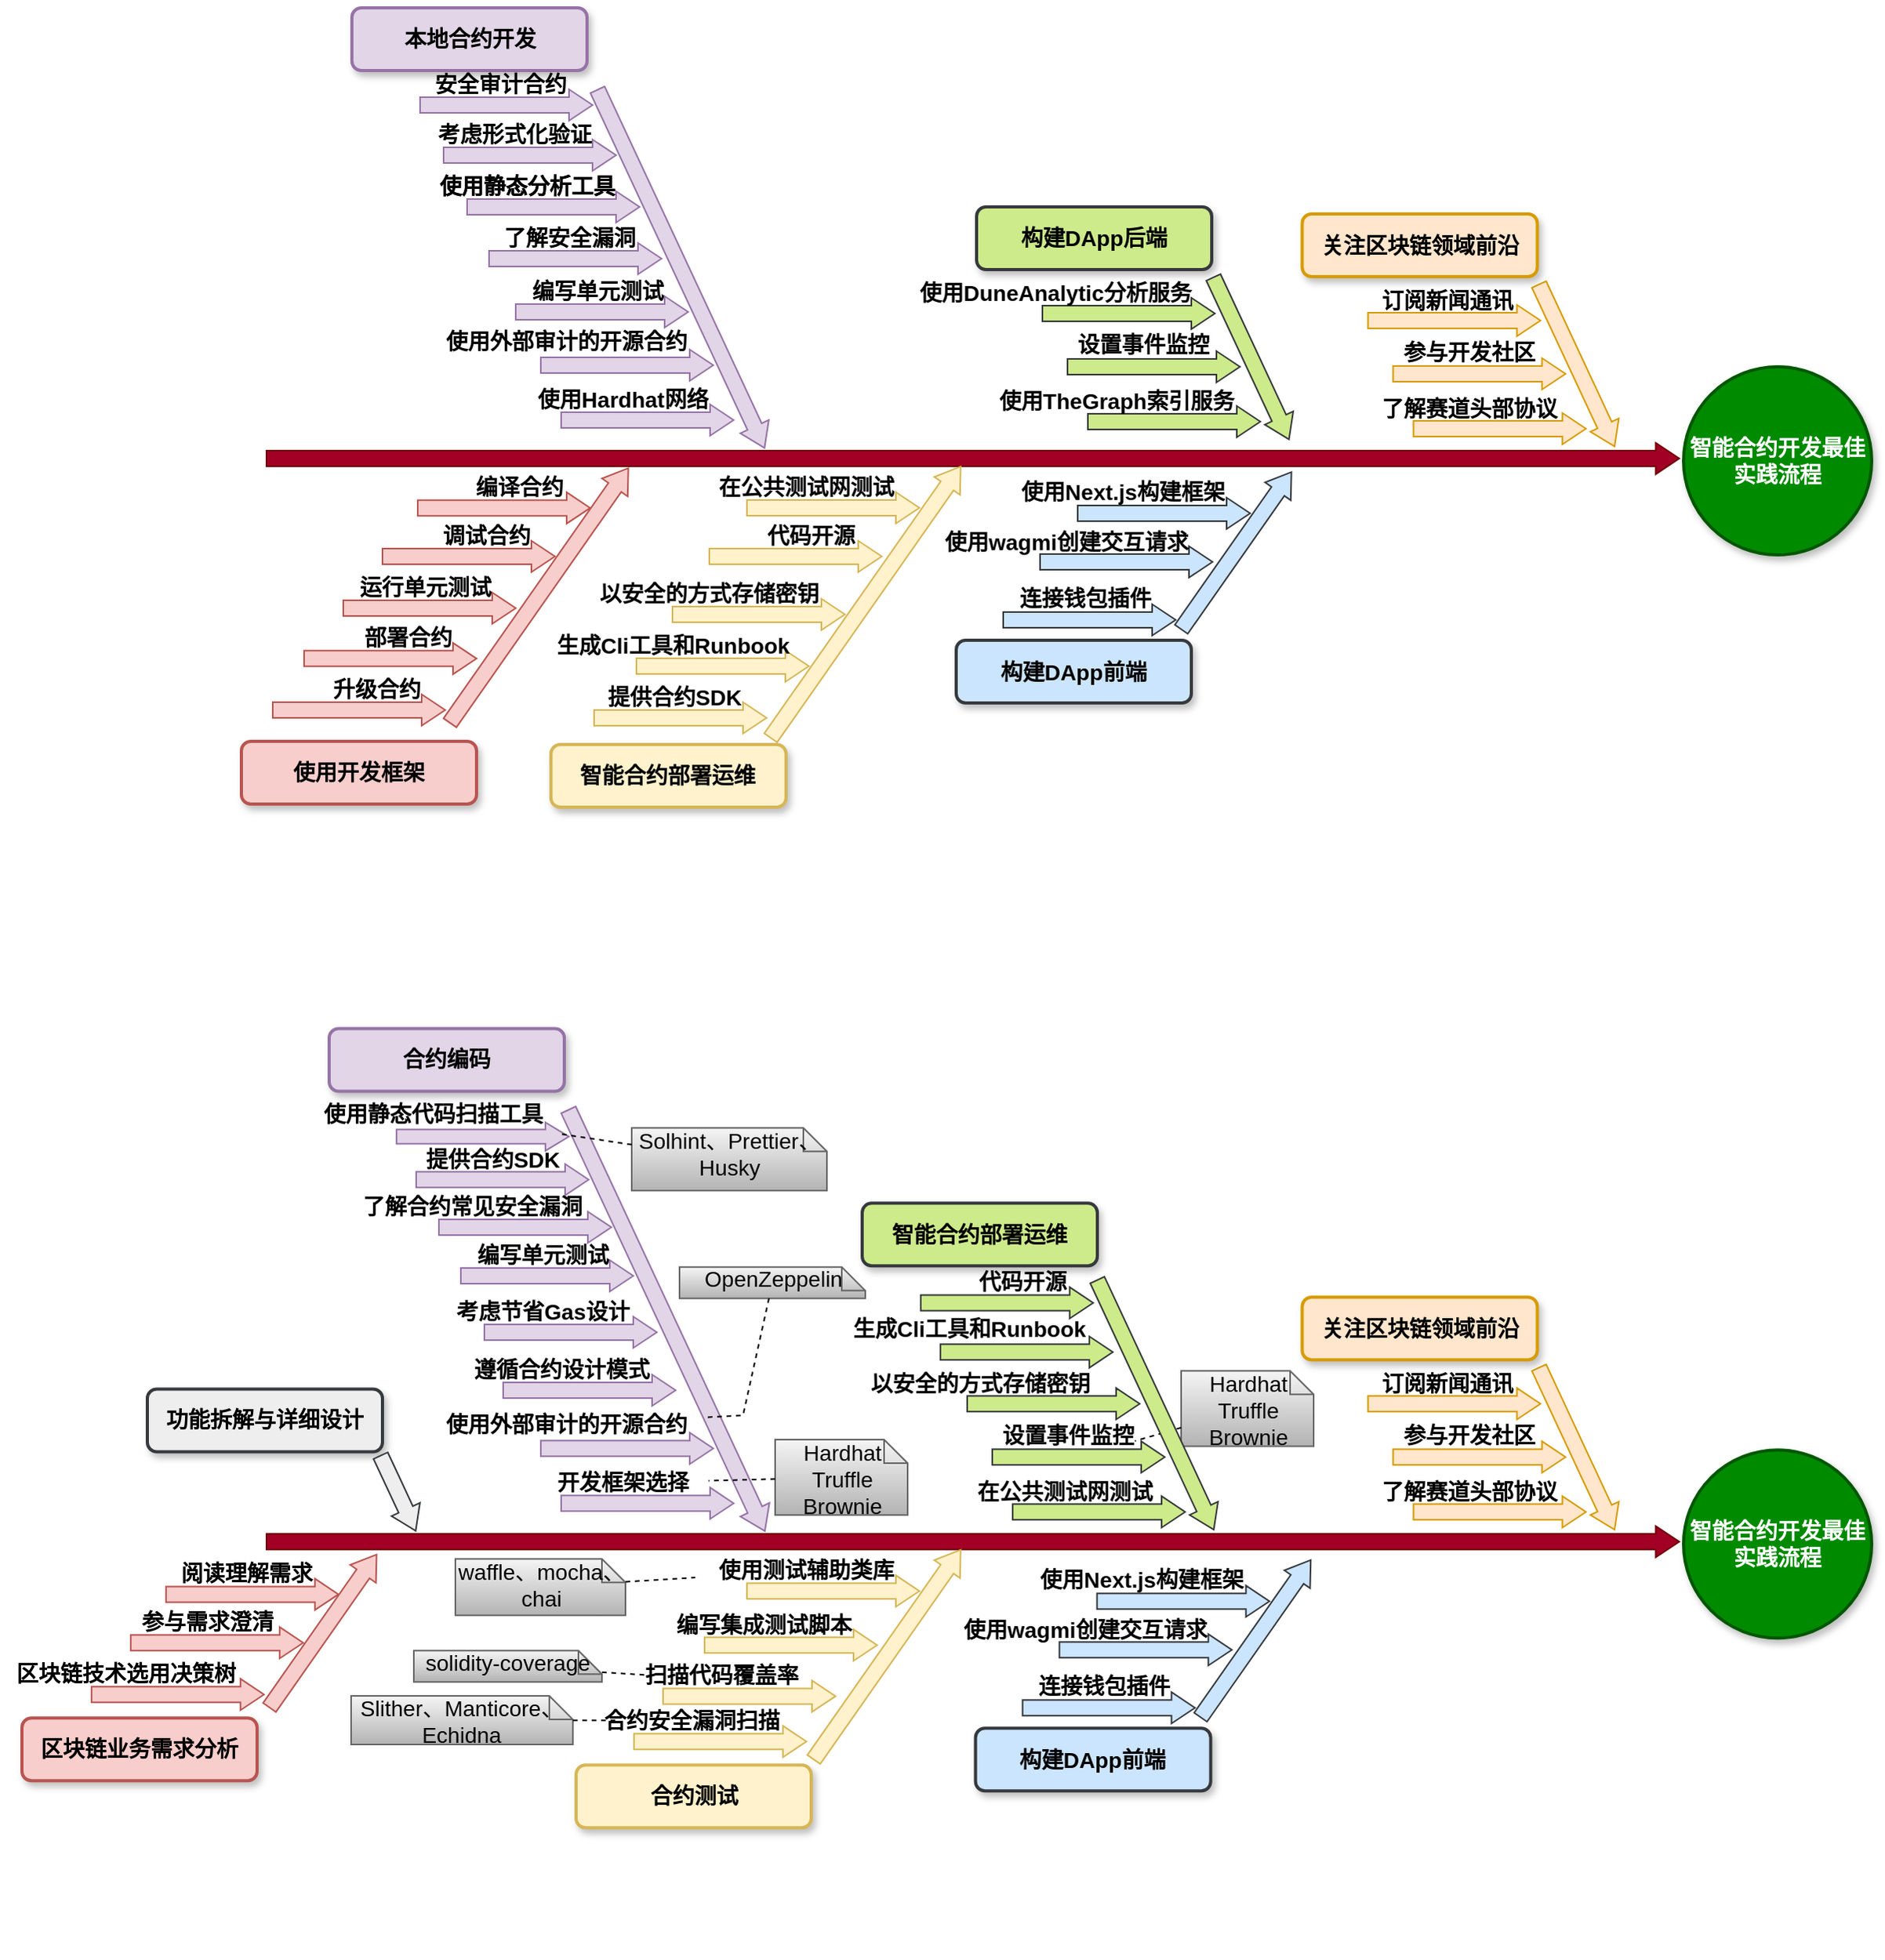<mxfile version="20.8.23" type="github">
  <diagram name="Page-1" id="b7a7eaba-c6c5-6fbe-34ae-1d3a4219ac39">
    <mxGraphModel dx="574" dy="354" grid="1" gridSize="10" guides="1" tooltips="1" connect="1" arrows="1" fold="1" page="1" pageScale="1.5" pageWidth="1169" pageHeight="826" background="none" math="0" shadow="0">
      <root>
        <mxCell id="0" style=";html=1;" />
        <mxCell id="1" style=";html=1;" parent="0" />
        <mxCell id="279d4c6e8b4f5ae2-2" value="" style="html=1;shadow=0;dashed=0;align=center;verticalAlign=middle;shape=mxgraph.arrows2.arrow;dy=0.5;dx=15;direction=north;notch=0;rounded=0;strokeWidth=1;fontSize=14;rotation=35;fillColor=#f8cecc;strokeColor=#b85450;fontStyle=1" parent="1" vertex="1">
          <mxGeometry x="349.94" y="607.77" width="20" height="198.35" as="geometry" />
        </mxCell>
        <mxCell id="279d4c6e8b4f5ae2-5" value="" style="html=1;shadow=0;dashed=0;align=center;verticalAlign=middle;shape=mxgraph.arrows2.arrow;dy=0.5;dx=15;direction=north;notch=0;rounded=0;strokeWidth=1;fontSize=14;rotation=90;fillColor=#a20025;strokeColor=#6F0000;fontStyle=1;fontColor=#ffffff;" parent="1" vertex="1">
          <mxGeometry x="626.63" y="168.88" width="20" height="901.25" as="geometry" />
        </mxCell>
        <mxCell id="279d4c6e8b4f5ae2-6" value="" style="html=1;shadow=0;dashed=0;align=center;verticalAlign=middle;shape=mxgraph.arrows2.arrow;dy=0.5;dx=15;direction=north;notch=0;rounded=0;strokeWidth=1;fontSize=14;rotation=155;fillColor=#e1d5e7;strokeColor=#9673a6;fontStyle=1" parent="1" vertex="1">
          <mxGeometry x="440.44" y="372.46" width="20" height="252.11" as="geometry" />
        </mxCell>
        <mxCell id="279d4c6e8b4f5ae2-9" value="本地合约开发" style="rounded=1;whiteSpace=wrap;html=1;shadow=1;strokeWidth=2;fontSize=14;fillColor=#e1d5e7;strokeColor=#9673a6;align=center;fontStyle=1" parent="1" vertex="1">
          <mxGeometry x="240.5" y="332" width="150" height="40" as="geometry" />
        </mxCell>
        <mxCell id="279d4c6e8b4f5ae2-12" value="使用开发框架" style="rounded=1;whiteSpace=wrap;html=1;shadow=1;strokeWidth=2;fontSize=14;fillColor=#f8cecc;strokeColor=#b85450;align=center;fontStyle=1" parent="1" vertex="1">
          <mxGeometry x="170" y="800" width="150" height="40" as="geometry" />
        </mxCell>
        <mxCell id="279d4c6e8b4f5ae2-15" value="智能合约开发最佳实践流程" style="ellipse;whiteSpace=wrap;html=1;rounded=1;shadow=1;strokeWidth=2;fontSize=14;align=center;fontStyle=1;fillColor=#008a00;fontColor=#ffffff;strokeColor=#005700;" parent="1" vertex="1">
          <mxGeometry x="1090" y="561" width="120" height="120" as="geometry" />
        </mxCell>
        <mxCell id="KHwoJJ3RHJZZ6YcBAn-g-7" value="" style="group;align=center;fontSize=14;fontStyle=1" vertex="1" connectable="0" parent="1">
          <mxGeometry x="226" y="522" width="245" height="48" as="geometry" />
        </mxCell>
        <mxCell id="KHwoJJ3RHJZZ6YcBAn-g-4" value="" style="html=1;shadow=0;dashed=0;align=center;verticalAlign=middle;shape=mxgraph.arrows2.arrow;dy=0.5;dx=15;direction=north;notch=0;rounded=0;strokeWidth=1;fontSize=14;rotation=90;horizontal=0;labelPosition=left;verticalLabelPosition=middle;fillColor=#e1d5e7;strokeColor=#9673a6;fontStyle=1" vertex="1" parent="KHwoJJ3RHJZZ6YcBAn-g-7">
          <mxGeometry x="180" y="-17" width="20" height="110" as="geometry" />
        </mxCell>
        <mxCell id="KHwoJJ3RHJZZ6YcBAn-g-5" value="&lt;font style=&quot;font-size: 14px;&quot;&gt;使用外部审计的开源合约&lt;/font&gt;" style="text;html=1;align=center;verticalAlign=middle;resizable=0;points=[];autosize=1;strokeColor=none;fillColor=none;fontSize=14;fontStyle=1" vertex="1" parent="KHwoJJ3RHJZZ6YcBAn-g-7">
          <mxGeometry x="61" y="8" width="180" height="30" as="geometry" />
        </mxCell>
        <mxCell id="KHwoJJ3RHJZZ6YcBAn-g-8" value="" style="group;align=center;fontSize=14;fontStyle=1" vertex="1" connectable="0" parent="1">
          <mxGeometry x="309" y="560" width="175" height="45" as="geometry" />
        </mxCell>
        <mxCell id="279d4c6e8b4f5ae2-22" value="" style="html=1;shadow=0;dashed=0;align=center;verticalAlign=middle;shape=mxgraph.arrows2.arrow;dy=0.5;dx=15;direction=north;notch=0;rounded=0;strokeWidth=1;fontSize=14;rotation=90;horizontal=0;labelPosition=left;verticalLabelPosition=middle;fillColor=#e1d5e7;strokeColor=#9673a6;fontStyle=1" parent="KHwoJJ3RHJZZ6YcBAn-g-8" vertex="1">
          <mxGeometry x="110" y="-20" width="20" height="110" as="geometry" />
        </mxCell>
        <mxCell id="KHwoJJ3RHJZZ6YcBAn-g-6" value="&lt;font style=&quot;font-size: 14px;&quot;&gt;使用Hardhat网络&lt;/font&gt;" style="text;html=1;align=center;verticalAlign=middle;resizable=0;points=[];autosize=1;strokeColor=none;fillColor=none;fontSize=14;fontStyle=1" vertex="1" parent="KHwoJJ3RHJZZ6YcBAn-g-8">
          <mxGeometry x="39" y="7" width="130" height="30" as="geometry" />
        </mxCell>
        <mxCell id="KHwoJJ3RHJZZ6YcBAn-g-9" value="" style="group;align=center;fontSize=14;fontStyle=1" vertex="1" connectable="0" parent="1">
          <mxGeometry x="210" y="488" width="245" height="48" as="geometry" />
        </mxCell>
        <mxCell id="KHwoJJ3RHJZZ6YcBAn-g-10" value="" style="html=1;shadow=0;dashed=0;align=center;verticalAlign=middle;shape=mxgraph.arrows2.arrow;dy=0.5;dx=15;direction=north;notch=0;rounded=0;strokeWidth=1;fontSize=14;rotation=90;horizontal=0;labelPosition=left;verticalLabelPosition=middle;fillColor=#e1d5e7;strokeColor=#9673a6;fontStyle=1" vertex="1" parent="KHwoJJ3RHJZZ6YcBAn-g-9">
          <mxGeometry x="180" y="-17" width="20" height="110" as="geometry" />
        </mxCell>
        <mxCell id="KHwoJJ3RHJZZ6YcBAn-g-11" value="&lt;font style=&quot;font-size: 14px;&quot;&gt;编写单元测试&lt;/font&gt;" style="text;html=1;align=center;verticalAlign=middle;resizable=0;points=[];autosize=1;strokeColor=none;fillColor=none;fontSize=14;fontStyle=1" vertex="1" parent="KHwoJJ3RHJZZ6YcBAn-g-9">
          <mxGeometry x="132" y="10" width="110" height="30" as="geometry" />
        </mxCell>
        <mxCell id="KHwoJJ3RHJZZ6YcBAn-g-13" value="" style="group;align=center;fontSize=14;fontStyle=1" vertex="1" connectable="0" parent="1">
          <mxGeometry x="193" y="454" width="245" height="48" as="geometry" />
        </mxCell>
        <mxCell id="KHwoJJ3RHJZZ6YcBAn-g-14" value="" style="html=1;shadow=0;dashed=0;align=center;verticalAlign=middle;shape=mxgraph.arrows2.arrow;dy=0.5;dx=15;direction=north;notch=0;rounded=0;strokeWidth=1;fontSize=14;rotation=90;horizontal=0;labelPosition=left;verticalLabelPosition=middle;fillColor=#e1d5e7;strokeColor=#9673a6;fontStyle=1" vertex="1" parent="KHwoJJ3RHJZZ6YcBAn-g-13">
          <mxGeometry x="180" y="-17" width="20" height="110" as="geometry" />
        </mxCell>
        <mxCell id="KHwoJJ3RHJZZ6YcBAn-g-15" value="&lt;font style=&quot;font-size: 14px;&quot;&gt;了解安全漏洞&lt;/font&gt;" style="text;html=1;align=center;verticalAlign=middle;resizable=0;points=[];autosize=1;strokeColor=none;fillColor=none;fontSize=14;fontStyle=1" vertex="1" parent="KHwoJJ3RHJZZ6YcBAn-g-13">
          <mxGeometry x="131" y="10" width="110" height="30" as="geometry" />
        </mxCell>
        <mxCell id="KHwoJJ3RHJZZ6YcBAn-g-16" value="" style="group;align=center;fontSize=14;fontStyle=1" vertex="1" connectable="0" parent="1">
          <mxGeometry x="349" y="421" width="260" height="48" as="geometry" />
        </mxCell>
        <mxCell id="KHwoJJ3RHJZZ6YcBAn-g-17" value="" style="html=1;shadow=0;dashed=0;align=center;verticalAlign=middle;shape=mxgraph.arrows2.arrow;dy=0.5;dx=15;direction=north;notch=0;rounded=0;strokeWidth=1;fontSize=14;rotation=90;horizontal=0;labelPosition=left;verticalLabelPosition=middle;fillColor=#e1d5e7;strokeColor=#9673a6;fontStyle=1" vertex="1" parent="KHwoJJ3RHJZZ6YcBAn-g-16">
          <mxGeometry x="10" y="-17" width="20" height="110" as="geometry" />
        </mxCell>
        <mxCell id="KHwoJJ3RHJZZ6YcBAn-g-18" value="&lt;font style=&quot;font-size: 14px;&quot;&gt;使用静态分析工具&lt;/font&gt;" style="text;html=1;align=center;verticalAlign=middle;resizable=0;points=[];autosize=1;strokeColor=none;fillColor=none;fontSize=14;fontStyle=1" vertex="1" parent="KHwoJJ3RHJZZ6YcBAn-g-16">
          <mxGeometry x="-67" y="10" width="140" height="30" as="geometry" />
        </mxCell>
        <mxCell id="KHwoJJ3RHJZZ6YcBAn-g-277" value="&lt;font style=&quot;font-size: 14px;&quot;&gt;使用静态分析工具&lt;/font&gt;" style="text;html=1;align=center;verticalAlign=middle;resizable=0;points=[];autosize=1;strokeColor=none;fillColor=none;fontSize=14;fontStyle=1" vertex="1" parent="KHwoJJ3RHJZZ6YcBAn-g-16">
          <mxGeometry x="-67" y="10" width="140" height="30" as="geometry" />
        </mxCell>
        <mxCell id="KHwoJJ3RHJZZ6YcBAn-g-19" value="" style="group;align=center;fontSize=14;fontStyle=1" vertex="1" connectable="0" parent="1">
          <mxGeometry x="334" y="388" width="260" height="48" as="geometry" />
        </mxCell>
        <mxCell id="KHwoJJ3RHJZZ6YcBAn-g-20" value="" style="html=1;shadow=0;dashed=0;align=center;verticalAlign=middle;shape=mxgraph.arrows2.arrow;dy=0.5;dx=15;direction=north;notch=0;rounded=0;strokeWidth=1;fontSize=14;rotation=90;horizontal=0;labelPosition=left;verticalLabelPosition=middle;fillColor=#e1d5e7;strokeColor=#9673a6;fontStyle=1" vertex="1" parent="KHwoJJ3RHJZZ6YcBAn-g-19">
          <mxGeometry x="10" y="-17" width="20" height="110" as="geometry" />
        </mxCell>
        <mxCell id="KHwoJJ3RHJZZ6YcBAn-g-21" value="&lt;span style=&quot;font-size: 14px;&quot;&gt;考虑形式化验证&lt;/span&gt;" style="text;html=1;align=center;verticalAlign=middle;resizable=0;points=[];autosize=1;strokeColor=none;fillColor=none;fontSize=14;fontStyle=1" vertex="1" parent="KHwoJJ3RHJZZ6YcBAn-g-19">
          <mxGeometry x="-50" y="10" width="120" height="30" as="geometry" />
        </mxCell>
        <mxCell id="KHwoJJ3RHJZZ6YcBAn-g-22" value="" style="group;align=center;fontSize=14;fontStyle=1" vertex="1" connectable="0" parent="1">
          <mxGeometry x="319" y="356" width="260" height="48" as="geometry" />
        </mxCell>
        <mxCell id="KHwoJJ3RHJZZ6YcBAn-g-23" value="" style="html=1;shadow=0;dashed=0;align=center;verticalAlign=middle;shape=mxgraph.arrows2.arrow;dy=0.5;dx=15;direction=north;notch=0;rounded=0;strokeWidth=1;fontSize=14;rotation=90;horizontal=0;labelPosition=left;verticalLabelPosition=middle;fillColor=#e1d5e7;strokeColor=#9673a6;fontStyle=1" vertex="1" parent="KHwoJJ3RHJZZ6YcBAn-g-22">
          <mxGeometry x="10" y="-17" width="20" height="110" as="geometry" />
        </mxCell>
        <mxCell id="KHwoJJ3RHJZZ6YcBAn-g-24" value="&lt;span style=&quot;font-size: 14px;&quot;&gt;安全审计合约&lt;/span&gt;" style="text;html=1;align=center;verticalAlign=middle;resizable=0;points=[];autosize=1;strokeColor=none;fillColor=none;fontSize=14;fontStyle=1" vertex="1" parent="KHwoJJ3RHJZZ6YcBAn-g-22">
          <mxGeometry x="-39" y="10" width="110" height="30" as="geometry" />
        </mxCell>
        <mxCell id="KHwoJJ3RHJZZ6YcBAn-g-25" value="" style="html=1;shadow=0;dashed=0;align=center;verticalAlign=middle;shape=mxgraph.arrows2.arrow;dy=0.5;dx=15;direction=north;notch=0;rounded=0;strokeWidth=1;fontSize=14;rotation=35;fillColor=#fff2cc;strokeColor=#d6b656;fontStyle=1" vertex="1" parent="1">
          <mxGeometry x="558.25" y="605.6" width="20" height="211.23" as="geometry" />
        </mxCell>
        <mxCell id="KHwoJJ3RHJZZ6YcBAn-g-26" value="智能合约部署运维" style="rounded=1;whiteSpace=wrap;html=1;shadow=1;strokeWidth=2;fontSize=14;fillColor=#fff2cc;strokeColor=#d6b656;align=center;fontStyle=1" vertex="1" parent="1">
          <mxGeometry x="367.44" y="802" width="150" height="40" as="geometry" />
        </mxCell>
        <mxCell id="KHwoJJ3RHJZZ6YcBAn-g-33" value="" style="group;align=center;fontSize=14;fontStyle=1" vertex="1" connectable="0" parent="1">
          <mxGeometry x="125" y="745" width="175" height="45" as="geometry" />
        </mxCell>
        <mxCell id="KHwoJJ3RHJZZ6YcBAn-g-34" value="" style="html=1;shadow=0;dashed=0;align=center;verticalAlign=middle;shape=mxgraph.arrows2.arrow;dy=0.5;dx=15;direction=north;notch=0;rounded=0;strokeWidth=1;fontSize=14;rotation=90;horizontal=0;labelPosition=left;verticalLabelPosition=middle;fillColor=#f8cecc;strokeColor=#b85450;fontStyle=1" vertex="1" parent="KHwoJJ3RHJZZ6YcBAn-g-33">
          <mxGeometry x="110" y="-20" width="20" height="110" as="geometry" />
        </mxCell>
        <mxCell id="KHwoJJ3RHJZZ6YcBAn-g-35" value="升级合约" style="text;html=1;align=center;verticalAlign=middle;resizable=0;points=[];autosize=1;strokeColor=none;fillColor=none;fontSize=14;fontStyle=1" vertex="1" parent="KHwoJJ3RHJZZ6YcBAn-g-33">
          <mxGeometry x="91" y="7" width="80" height="30" as="geometry" />
        </mxCell>
        <mxCell id="KHwoJJ3RHJZZ6YcBAn-g-36" value="" style="group;align=center;fontSize=14;fontStyle=1" vertex="1" connectable="0" parent="1">
          <mxGeometry x="145" y="712.15" width="175" height="45" as="geometry" />
        </mxCell>
        <mxCell id="KHwoJJ3RHJZZ6YcBAn-g-37" value="" style="html=1;shadow=0;dashed=0;align=center;verticalAlign=middle;shape=mxgraph.arrows2.arrow;dy=0.5;dx=15;direction=north;notch=0;rounded=0;strokeWidth=1;fontSize=14;rotation=90;horizontal=0;labelPosition=left;verticalLabelPosition=middle;fillColor=#f8cecc;strokeColor=#b85450;fontStyle=1" vertex="1" parent="KHwoJJ3RHJZZ6YcBAn-g-36">
          <mxGeometry x="110" y="-20" width="20" height="110" as="geometry" />
        </mxCell>
        <mxCell id="KHwoJJ3RHJZZ6YcBAn-g-38" value="部署合约" style="text;html=1;align=center;verticalAlign=middle;resizable=0;points=[];autosize=1;strokeColor=none;fillColor=none;fontSize=14;fontStyle=1" vertex="1" parent="KHwoJJ3RHJZZ6YcBAn-g-36">
          <mxGeometry x="91" y="7" width="80" height="30" as="geometry" />
        </mxCell>
        <mxCell id="KHwoJJ3RHJZZ6YcBAn-g-44" value="" style="group;align=center;fontSize=14;fontStyle=1" vertex="1" connectable="0" parent="1">
          <mxGeometry x="195" y="647" width="186" height="78" as="geometry" />
        </mxCell>
        <mxCell id="KHwoJJ3RHJZZ6YcBAn-g-45" value="" style="html=1;shadow=0;dashed=0;align=center;verticalAlign=middle;shape=mxgraph.arrows2.arrow;dy=0.5;dx=15;direction=north;notch=0;rounded=0;strokeWidth=1;fontSize=14;rotation=90;horizontal=0;labelPosition=left;verticalLabelPosition=middle;fillColor=#f8cecc;strokeColor=#b85450;fontStyle=1" vertex="1" parent="KHwoJJ3RHJZZ6YcBAn-g-44">
          <mxGeometry x="110" y="-20" width="20" height="110" as="geometry" />
        </mxCell>
        <mxCell id="KHwoJJ3RHJZZ6YcBAn-g-46" value="调试合约" style="text;html=1;align=center;verticalAlign=middle;resizable=0;points=[];autosize=1;strokeColor=none;fillColor=none;fontSize=14;fontStyle=1" vertex="1" parent="KHwoJJ3RHJZZ6YcBAn-g-44">
          <mxGeometry x="91" y="7" width="80" height="30" as="geometry" />
        </mxCell>
        <mxCell id="KHwoJJ3RHJZZ6YcBAn-g-41" value="" style="group;align=center;fontSize=14;fontStyle=1" vertex="1" connectable="0" parent="KHwoJJ3RHJZZ6YcBAn-g-44">
          <mxGeometry x="-25" y="33" width="186" height="45" as="geometry" />
        </mxCell>
        <mxCell id="KHwoJJ3RHJZZ6YcBAn-g-42" value="" style="html=1;shadow=0;dashed=0;align=center;verticalAlign=middle;shape=mxgraph.arrows2.arrow;dy=0.5;dx=15;direction=north;notch=0;rounded=0;strokeWidth=1;fontSize=14;rotation=90;horizontal=0;labelPosition=left;verticalLabelPosition=middle;fillColor=#f8cecc;strokeColor=#b85450;fontStyle=1" vertex="1" parent="KHwoJJ3RHJZZ6YcBAn-g-41">
          <mxGeometry x="110" y="-20" width="20" height="110" as="geometry" />
        </mxCell>
        <mxCell id="KHwoJJ3RHJZZ6YcBAn-g-43" value="运行单元测试" style="text;html=1;align=center;verticalAlign=middle;resizable=0;points=[];autosize=1;strokeColor=none;fillColor=none;fontSize=14;fontStyle=1" vertex="1" parent="KHwoJJ3RHJZZ6YcBAn-g-41">
          <mxGeometry x="62" y="7" width="110" height="30" as="geometry" />
        </mxCell>
        <mxCell id="KHwoJJ3RHJZZ6YcBAn-g-47" value="" style="group;align=center;fontSize=14;fontStyle=1" vertex="1" connectable="0" parent="1">
          <mxGeometry x="217.5" y="616.1" width="186" height="45" as="geometry" />
        </mxCell>
        <mxCell id="KHwoJJ3RHJZZ6YcBAn-g-48" value="" style="html=1;shadow=0;dashed=0;align=center;verticalAlign=middle;shape=mxgraph.arrows2.arrow;dy=0.5;dx=15;direction=north;notch=0;rounded=0;strokeWidth=1;fontSize=14;rotation=90;horizontal=0;labelPosition=left;verticalLabelPosition=middle;fillColor=#f8cecc;strokeColor=#b85450;fontStyle=1" vertex="1" parent="KHwoJJ3RHJZZ6YcBAn-g-47">
          <mxGeometry x="110" y="-20" width="20" height="110" as="geometry" />
        </mxCell>
        <mxCell id="KHwoJJ3RHJZZ6YcBAn-g-49" value="编译合约" style="text;html=1;align=center;verticalAlign=middle;resizable=0;points=[];autosize=1;strokeColor=none;fillColor=none;fontSize=14;fontStyle=1" vertex="1" parent="1">
          <mxGeometry x="306.5" y="623.1" width="80" height="30" as="geometry" />
        </mxCell>
        <mxCell id="KHwoJJ3RHJZZ6YcBAn-g-58" value="" style="group;align=center;fontSize=14;fontStyle=1" vertex="1" connectable="0" parent="1">
          <mxGeometry x="410" y="840" width="211" height="45" as="geometry" />
        </mxCell>
        <mxCell id="KHwoJJ3RHJZZ6YcBAn-g-59" value="" style="html=1;shadow=0;dashed=0;align=center;verticalAlign=middle;shape=mxgraph.arrows2.arrow;dy=0.5;dx=15;direction=north;notch=0;rounded=0;strokeWidth=1;fontSize=14;rotation=90;horizontal=0;labelPosition=left;verticalLabelPosition=middle;fillColor=#fff2cc;strokeColor=#d6b656;fontStyle=1" vertex="1" parent="KHwoJJ3RHJZZ6YcBAn-g-58">
          <mxGeometry x="127.5" y="-244" width="20" height="110" as="geometry" />
        </mxCell>
        <mxCell id="KHwoJJ3RHJZZ6YcBAn-g-60" value="在公共测试网测试" style="text;html=1;align=center;verticalAlign=middle;resizable=0;points=[];autosize=1;strokeColor=none;fillColor=none;fontSize=14;fontStyle=1" vertex="1" parent="1">
          <mxGeometry x="459.5" y="623" width="140" height="30" as="geometry" />
        </mxCell>
        <mxCell id="KHwoJJ3RHJZZ6YcBAn-g-64" value="" style="group;align=center;fontSize=14;fontStyle=1" vertex="1" connectable="0" parent="1">
          <mxGeometry x="562" y="523" width="245" height="48" as="geometry" />
        </mxCell>
        <mxCell id="KHwoJJ3RHJZZ6YcBAn-g-65" value="" style="html=1;shadow=0;dashed=0;align=center;verticalAlign=middle;shape=mxgraph.arrows2.arrow;dy=0.5;dx=15;direction=north;notch=0;rounded=0;strokeWidth=1;fontSize=14;rotation=90;horizontal=0;labelPosition=left;verticalLabelPosition=middle;fillColor=#cdeb8b;strokeColor=#36393d;fontStyle=1" vertex="1" parent="KHwoJJ3RHJZZ6YcBAn-g-64">
          <mxGeometry x="180" y="-17" width="20" height="110" as="geometry" />
        </mxCell>
        <mxCell id="KHwoJJ3RHJZZ6YcBAn-g-66" value="&lt;font style=&quot;font-size: 14px;&quot;&gt;设置事件监控&lt;/font&gt;" style="text;html=1;align=center;verticalAlign=middle;resizable=0;points=[];autosize=1;strokeColor=none;fillColor=none;fontSize=14;fontStyle=1" vertex="1" parent="KHwoJJ3RHJZZ6YcBAn-g-64">
          <mxGeometry x="128" y="9" width="110" height="30" as="geometry" />
        </mxCell>
        <mxCell id="KHwoJJ3RHJZZ6YcBAn-g-67" value="" style="group;align=center;fontSize=14;fontStyle=1" vertex="1" connectable="0" parent="1">
          <mxGeometry x="626" y="561" width="208" height="58.11" as="geometry" />
        </mxCell>
        <mxCell id="KHwoJJ3RHJZZ6YcBAn-g-68" value="" style="html=1;shadow=0;dashed=0;align=center;verticalAlign=middle;shape=mxgraph.arrows2.arrow;dy=0.5;dx=15;direction=north;notch=0;rounded=0;strokeWidth=1;fontSize=14;rotation=90;horizontal=0;labelPosition=left;verticalLabelPosition=middle;fillColor=#cdeb8b;strokeColor=#36393d;fontStyle=1" vertex="1" parent="KHwoJJ3RHJZZ6YcBAn-g-67">
          <mxGeometry x="129" y="-20" width="20" height="110" as="geometry" />
        </mxCell>
        <mxCell id="KHwoJJ3RHJZZ6YcBAn-g-69" value="&lt;font style=&quot;font-size: 14px;&quot;&gt;使用TheGraph索引服务&lt;/font&gt;" style="text;html=1;align=center;verticalAlign=middle;resizable=0;points=[];autosize=1;strokeColor=none;fillColor=none;fontSize=14;fontStyle=1" vertex="1" parent="KHwoJJ3RHJZZ6YcBAn-g-67">
          <mxGeometry x="17" y="7" width="170" height="30" as="geometry" />
        </mxCell>
        <mxCell id="KHwoJJ3RHJZZ6YcBAn-g-83" value="" style="html=1;shadow=0;dashed=0;align=center;verticalAlign=middle;shape=mxgraph.arrows2.arrow;dy=0.5;dx=15;direction=north;notch=0;rounded=0;strokeWidth=1;fontSize=14;rotation=155;fillColor=#cdeb8b;strokeColor=#36393d;fontStyle=1" vertex="1" parent="KHwoJJ3RHJZZ6YcBAn-g-67">
          <mxGeometry x="178.18" y="-62.36" width="20" height="114" as="geometry" />
        </mxCell>
        <mxCell id="KHwoJJ3RHJZZ6YcBAn-g-70" value="" style="group;align=center;fontSize=14;fontStyle=1" vertex="1" connectable="0" parent="1">
          <mxGeometry x="546" y="489" width="287" height="48" as="geometry" />
        </mxCell>
        <mxCell id="KHwoJJ3RHJZZ6YcBAn-g-71" value="" style="html=1;shadow=0;dashed=0;align=center;verticalAlign=middle;shape=mxgraph.arrows2.arrow;dy=0.5;dx=15;direction=north;notch=0;rounded=0;strokeWidth=1;fontSize=14;rotation=90;horizontal=0;labelPosition=left;verticalLabelPosition=middle;fillColor=#cdeb8b;strokeColor=#36393d;fontStyle=1" vertex="1" parent="KHwoJJ3RHJZZ6YcBAn-g-70">
          <mxGeometry x="180" y="-17" width="20" height="110" as="geometry" />
        </mxCell>
        <mxCell id="KHwoJJ3RHJZZ6YcBAn-g-72" value="&lt;font style=&quot;font-size: 14px;&quot;&gt;使用DuneAnalytic分析服务&lt;/font&gt;" style="text;html=1;align=center;verticalAlign=middle;resizable=0;points=[];autosize=1;strokeColor=none;fillColor=none;fontSize=14;fontStyle=1" vertex="1" parent="KHwoJJ3RHJZZ6YcBAn-g-70">
          <mxGeometry x="43" y="10" width="200" height="30" as="geometry" />
        </mxCell>
        <mxCell id="KHwoJJ3RHJZZ6YcBAn-g-63" value="构建DApp后端" style="rounded=1;whiteSpace=wrap;html=1;shadow=1;strokeWidth=2;fontSize=14;fillColor=#cdeb8b;strokeColor=#36393d;align=center;fontStyle=1" vertex="1" parent="KHwoJJ3RHJZZ6YcBAn-g-70">
          <mxGeometry x="93" y="-30" width="150" height="40" as="geometry" />
        </mxCell>
        <mxCell id="KHwoJJ3RHJZZ6YcBAn-g-53" value="" style="html=1;shadow=0;dashed=0;align=center;verticalAlign=middle;shape=mxgraph.arrows2.arrow;dy=0.5;dx=15;direction=north;notch=0;rounded=0;strokeWidth=1;fontSize=14;rotation=90;horizontal=0;labelPosition=left;verticalLabelPosition=middle;fillColor=#fff2cc;strokeColor=#d6b656;fontStyle=1" vertex="1" parent="1">
          <mxGeometry x="513.5" y="627" width="20" height="110" as="geometry" />
        </mxCell>
        <mxCell id="KHwoJJ3RHJZZ6YcBAn-g-54" value="代码开源" style="text;html=1;align=center;verticalAlign=middle;resizable=0;points=[];autosize=1;strokeColor=none;fillColor=none;fontSize=14;fontStyle=1" vertex="1" parent="1">
          <mxGeometry x="492.5" y="654" width="80" height="30" as="geometry" />
        </mxCell>
        <mxCell id="KHwoJJ3RHJZZ6YcBAn-g-55" value="" style="group;align=center;fontSize=14;fontStyle=1" vertex="1" connectable="0" parent="1">
          <mxGeometry x="380" y="684" width="211" height="45" as="geometry" />
        </mxCell>
        <mxCell id="KHwoJJ3RHJZZ6YcBAn-g-56" value="" style="html=1;shadow=0;dashed=0;align=center;verticalAlign=middle;shape=mxgraph.arrows2.arrow;dy=0.5;dx=15;direction=north;notch=0;rounded=0;strokeWidth=1;fontSize=14;rotation=90;horizontal=0;labelPosition=left;verticalLabelPosition=middle;fillColor=#fff2cc;strokeColor=#d6b656;fontStyle=1" vertex="1" parent="KHwoJJ3RHJZZ6YcBAn-g-55">
          <mxGeometry x="110" y="-20" width="20" height="110" as="geometry" />
        </mxCell>
        <mxCell id="KHwoJJ3RHJZZ6YcBAn-g-57" value="以安全的方式存储密钥" style="text;html=1;align=center;verticalAlign=middle;resizable=0;points=[];autosize=1;strokeColor=none;fillColor=none;fontSize=14;fontStyle=1" vertex="1" parent="KHwoJJ3RHJZZ6YcBAn-g-55">
          <mxGeometry x="8" y="7" width="160" height="30" as="geometry" />
        </mxCell>
        <mxCell id="KHwoJJ3RHJZZ6YcBAn-g-96" value="" style="group;align=center;fontSize=14;fontStyle=1" vertex="1" connectable="0" parent="1">
          <mxGeometry x="357" y="717" width="211" height="45" as="geometry" />
        </mxCell>
        <mxCell id="KHwoJJ3RHJZZ6YcBAn-g-97" value="" style="html=1;shadow=0;dashed=0;align=center;verticalAlign=middle;shape=mxgraph.arrows2.arrow;dy=0.5;dx=15;direction=north;notch=0;rounded=0;strokeWidth=1;fontSize=14;rotation=90;horizontal=0;labelPosition=left;verticalLabelPosition=middle;fillColor=#fff2cc;strokeColor=#d6b656;fontStyle=1" vertex="1" parent="KHwoJJ3RHJZZ6YcBAn-g-96">
          <mxGeometry x="110" y="-20" width="20" height="110" as="geometry" />
        </mxCell>
        <mxCell id="KHwoJJ3RHJZZ6YcBAn-g-98" value="生成Cli工具和Runbook" style="text;html=1;align=center;verticalAlign=middle;resizable=0;points=[];autosize=1;strokeColor=none;fillColor=none;fontSize=14;fontStyle=1" vertex="1" parent="KHwoJJ3RHJZZ6YcBAn-g-96">
          <mxGeometry x="3" y="7" width="170" height="30" as="geometry" />
        </mxCell>
        <mxCell id="KHwoJJ3RHJZZ6YcBAn-g-99" value="" style="html=1;shadow=0;dashed=0;align=center;verticalAlign=middle;shape=mxgraph.arrows2.arrow;dy=0.5;dx=15;direction=north;notch=0;rounded=0;strokeWidth=1;fontSize=14;rotation=35;fillColor=#cce5ff;strokeColor=#36393d;fontStyle=1" vertex="1" parent="1">
          <mxGeometry x="794.71" y="617.12" width="20" height="122.45" as="geometry" />
        </mxCell>
        <mxCell id="KHwoJJ3RHJZZ6YcBAn-g-100" value="构建DApp前端" style="rounded=1;whiteSpace=wrap;html=1;shadow=1;strokeWidth=2;fontSize=14;fillColor=#cce5ff;strokeColor=#36393d;align=center;fontStyle=1" vertex="1" parent="1">
          <mxGeometry x="626" y="735.5" width="150" height="40" as="geometry" />
        </mxCell>
        <mxCell id="KHwoJJ3RHJZZ6YcBAn-g-101" value="" style="html=1;shadow=0;dashed=0;align=center;verticalAlign=middle;shape=mxgraph.arrows2.arrow;dy=0.5;dx=15;direction=north;notch=0;rounded=0;strokeWidth=1;fontSize=14;rotation=90;horizontal=0;labelPosition=left;verticalLabelPosition=middle;fillColor=#cce5ff;strokeColor=#36393d;fontStyle=1" vertex="1" parent="1">
          <mxGeometry x="748.5" y="599.5" width="20" height="110" as="geometry" />
        </mxCell>
        <mxCell id="KHwoJJ3RHJZZ6YcBAn-g-102" value="使用Next.js构建框架" style="text;html=1;align=center;verticalAlign=middle;resizable=0;points=[];autosize=1;strokeColor=none;fillColor=none;fontSize=14;fontStyle=1" vertex="1" parent="1">
          <mxGeometry x="656.5" y="625.5" width="150" height="30" as="geometry" />
        </mxCell>
        <mxCell id="KHwoJJ3RHJZZ6YcBAn-g-103" value="" style="html=1;shadow=0;dashed=0;align=center;verticalAlign=middle;shape=mxgraph.arrows2.arrow;dy=0.5;dx=15;direction=north;notch=0;rounded=0;strokeWidth=1;fontSize=14;rotation=90;horizontal=0;labelPosition=left;verticalLabelPosition=middle;fillColor=#cce5ff;strokeColor=#36393d;fontStyle=1" vertex="1" parent="1">
          <mxGeometry x="724.5" y="630.5" width="20" height="110" as="geometry" />
        </mxCell>
        <mxCell id="KHwoJJ3RHJZZ6YcBAn-g-104" value="使用wagmi创建交互请求" style="text;html=1;align=center;verticalAlign=middle;resizable=0;points=[];autosize=1;strokeColor=none;fillColor=none;fontSize=14;fontStyle=1" vertex="1" parent="1">
          <mxGeometry x="605.5" y="657.5" width="180" height="30" as="geometry" />
        </mxCell>
        <mxCell id="KHwoJJ3RHJZZ6YcBAn-g-105" value="" style="group;align=center;fontSize=14;fontStyle=1" vertex="1" connectable="0" parent="1">
          <mxGeometry x="591" y="687.5" width="211" height="45" as="geometry" />
        </mxCell>
        <mxCell id="KHwoJJ3RHJZZ6YcBAn-g-106" value="" style="html=1;shadow=0;dashed=0;align=center;verticalAlign=middle;shape=mxgraph.arrows2.arrow;dy=0.5;dx=15;direction=north;notch=0;rounded=0;strokeWidth=1;fontSize=14;rotation=90;horizontal=0;labelPosition=left;verticalLabelPosition=middle;fillColor=#cce5ff;strokeColor=#36393d;fontStyle=1" vertex="1" parent="KHwoJJ3RHJZZ6YcBAn-g-105">
          <mxGeometry x="110" y="-20" width="20" height="110" as="geometry" />
        </mxCell>
        <mxCell id="KHwoJJ3RHJZZ6YcBAn-g-107" value="连接钱包插件" style="text;html=1;align=center;verticalAlign=middle;resizable=0;points=[];autosize=1;strokeColor=none;fillColor=none;fontSize=14;fontStyle=1" vertex="1" parent="KHwoJJ3RHJZZ6YcBAn-g-105">
          <mxGeometry x="62" y="6" width="110" height="30" as="geometry" />
        </mxCell>
        <mxCell id="KHwoJJ3RHJZZ6YcBAn-g-111" value="" style="group;align=center;fontSize=14;fontStyle=1" vertex="1" connectable="0" parent="1">
          <mxGeometry x="770.71" y="527.5" width="245" height="48" as="geometry" />
        </mxCell>
        <mxCell id="KHwoJJ3RHJZZ6YcBAn-g-112" value="" style="html=1;shadow=0;dashed=0;align=center;verticalAlign=middle;shape=mxgraph.arrows2.arrow;dy=0.5;dx=15;direction=north;notch=0;rounded=0;strokeWidth=1;fontSize=14;rotation=90;horizontal=0;labelPosition=left;verticalLabelPosition=middle;fillColor=#ffe6cc;strokeColor=#d79b00;fontStyle=1" vertex="1" parent="KHwoJJ3RHJZZ6YcBAn-g-111">
          <mxGeometry x="179" y="-17" width="20" height="110" as="geometry" />
        </mxCell>
        <mxCell id="KHwoJJ3RHJZZ6YcBAn-g-113" value="&lt;font style=&quot;font-size: 14px;&quot;&gt;参与开发社区&lt;/font&gt;" style="text;html=1;align=center;verticalAlign=middle;resizable=0;points=[];autosize=1;strokeColor=none;fillColor=none;fontSize=14;fontStyle=1" vertex="1" parent="KHwoJJ3RHJZZ6YcBAn-g-111">
          <mxGeometry x="127" y="9" width="110" height="30" as="geometry" />
        </mxCell>
        <mxCell id="KHwoJJ3RHJZZ6YcBAn-g-114" value="" style="html=1;shadow=0;dashed=0;align=center;verticalAlign=middle;shape=mxgraph.arrows2.arrow;dy=0.5;dx=15;direction=north;notch=0;rounded=0;strokeWidth=1;fontSize=14;rotation=90;horizontal=0;labelPosition=left;verticalLabelPosition=middle;fillColor=#ffe6cc;strokeColor=#d79b00;fontStyle=1" vertex="1" parent="1">
          <mxGeometry x="962.71" y="545.5" width="20" height="110" as="geometry" />
        </mxCell>
        <mxCell id="KHwoJJ3RHJZZ6YcBAn-g-115" value="&lt;font style=&quot;font-size: 14px;&quot;&gt;了解赛道头部协议&lt;/font&gt;" style="text;html=1;align=center;verticalAlign=middle;resizable=0;points=[];autosize=1;strokeColor=none;fillColor=none;fontSize=14;fontStyle=1" vertex="1" parent="1">
          <mxGeometry x="882.71" y="572.5" width="140" height="30" as="geometry" />
        </mxCell>
        <mxCell id="KHwoJJ3RHJZZ6YcBAn-g-116" value="" style="html=1;shadow=0;dashed=0;align=center;verticalAlign=middle;shape=mxgraph.arrows2.arrow;dy=0.5;dx=15;direction=north;notch=0;rounded=0;strokeWidth=1;fontSize=14;rotation=155;fillColor=#ffe6cc;strokeColor=#d79b00;fontStyle=1" vertex="1" parent="1">
          <mxGeometry x="1011.89" y="503.14" width="20" height="114" as="geometry" />
        </mxCell>
        <mxCell id="KHwoJJ3RHJZZ6YcBAn-g-117" value="" style="html=1;shadow=0;dashed=0;align=center;verticalAlign=middle;shape=mxgraph.arrows2.arrow;dy=0.5;dx=15;direction=north;notch=0;rounded=0;strokeWidth=1;fontSize=14;rotation=90;horizontal=0;labelPosition=left;verticalLabelPosition=middle;fillColor=#ffe6cc;strokeColor=#d79b00;fontStyle=1" vertex="1" parent="1">
          <mxGeometry x="933.71" y="476.5" width="20" height="110" as="geometry" />
        </mxCell>
        <mxCell id="KHwoJJ3RHJZZ6YcBAn-g-118" value="&lt;font style=&quot;font-size: 14px;&quot;&gt;订阅新闻通讯&lt;/font&gt;" style="text;html=1;align=center;verticalAlign=middle;resizable=0;points=[];autosize=1;strokeColor=none;fillColor=none;fontSize=14;fontStyle=1" vertex="1" parent="1">
          <mxGeometry x="883.71" y="503.5" width="110" height="30" as="geometry" />
        </mxCell>
        <mxCell id="KHwoJJ3RHJZZ6YcBAn-g-119" value="关注区块链领域前沿" style="rounded=1;whiteSpace=wrap;html=1;shadow=1;strokeWidth=2;fontSize=14;fillColor=#ffe6cc;strokeColor=#d79b00;align=center;fontStyle=1" vertex="1" parent="1">
          <mxGeometry x="846.71" y="463.5" width="150" height="40" as="geometry" />
        </mxCell>
        <mxCell id="KHwoJJ3RHJZZ6YcBAn-g-120" value="" style="group;align=center;fontSize=14;fontStyle=1" vertex="1" connectable="0" parent="1">
          <mxGeometry x="330" y="750" width="211" height="45" as="geometry" />
        </mxCell>
        <mxCell id="KHwoJJ3RHJZZ6YcBAn-g-121" value="" style="html=1;shadow=0;dashed=0;align=center;verticalAlign=middle;shape=mxgraph.arrows2.arrow;dy=0.5;dx=15;direction=north;notch=0;rounded=0;strokeWidth=1;fontSize=14;rotation=90;horizontal=0;labelPosition=left;verticalLabelPosition=middle;fillColor=#fff2cc;strokeColor=#d6b656;fontStyle=1" vertex="1" parent="KHwoJJ3RHJZZ6YcBAn-g-120">
          <mxGeometry x="110" y="-20" width="20" height="110" as="geometry" />
        </mxCell>
        <mxCell id="KHwoJJ3RHJZZ6YcBAn-g-122" value="提供合约SDK" style="text;html=1;align=center;verticalAlign=middle;resizable=0;points=[];autosize=1;strokeColor=none;fillColor=none;fontSize=14;fontStyle=1" vertex="1" parent="KHwoJJ3RHJZZ6YcBAn-g-120">
          <mxGeometry x="61" y="7" width="110" height="30" as="geometry" />
        </mxCell>
        <mxCell id="KHwoJJ3RHJZZ6YcBAn-g-124" value="" style="html=1;shadow=0;dashed=0;align=center;verticalAlign=middle;shape=mxgraph.arrows2.arrow;dy=0.5;dx=15;direction=north;notch=0;rounded=0;strokeWidth=1;fontSize=14;rotation=90;fillColor=#a20025;strokeColor=#6F0000;fontStyle=1;fontColor=#ffffff;" vertex="1" parent="1">
          <mxGeometry x="626.63" y="860" width="20" height="901.25" as="geometry" />
        </mxCell>
        <mxCell id="KHwoJJ3RHJZZ6YcBAn-g-125" value="" style="html=1;shadow=0;dashed=0;align=center;verticalAlign=middle;shape=mxgraph.arrows2.arrow;dy=0.5;dx=15;direction=north;notch=0;rounded=0;strokeWidth=1;fontSize=14;rotation=155;fillColor=#e1d5e7;strokeColor=#9673a6;fontStyle=1" vertex="1" parent="1">
          <mxGeometry x="431.06" y="1021.25" width="20.44" height="296.42" as="geometry" />
        </mxCell>
        <mxCell id="KHwoJJ3RHJZZ6YcBAn-g-126" value="合约编码" style="rounded=1;whiteSpace=wrap;html=1;shadow=1;strokeWidth=2;fontSize=14;fillColor=#e1d5e7;strokeColor=#9673a6;align=center;fontStyle=1" vertex="1" parent="1">
          <mxGeometry x="226" y="983.24" width="150" height="40" as="geometry" />
        </mxCell>
        <mxCell id="KHwoJJ3RHJZZ6YcBAn-g-128" value="智能合约开发最佳实践流程" style="ellipse;whiteSpace=wrap;html=1;rounded=1;shadow=1;strokeWidth=2;fontSize=14;align=center;fontStyle=1;fillColor=#008a00;fontColor=#ffffff;strokeColor=#005700;" vertex="1" parent="1">
          <mxGeometry x="1090" y="1252.12" width="120" height="120" as="geometry" />
        </mxCell>
        <mxCell id="KHwoJJ3RHJZZ6YcBAn-g-150" value="" style="html=1;shadow=0;dashed=0;align=center;verticalAlign=middle;shape=mxgraph.arrows2.arrow;dy=0.5;dx=15;direction=north;notch=0;rounded=0;strokeWidth=1;fontSize=14;rotation=35;fillColor=#fff2cc;strokeColor=#d6b656;fontStyle=1" vertex="1" parent="1">
          <mxGeometry x="572" y="1301.06" width="20" height="163.28" as="geometry" />
        </mxCell>
        <mxCell id="KHwoJJ3RHJZZ6YcBAn-g-151" value="合约测试" style="rounded=1;whiteSpace=wrap;html=1;shadow=1;strokeWidth=2;fontSize=14;fillColor=#fff2cc;strokeColor=#d6b656;align=center;fontStyle=1" vertex="1" parent="1">
          <mxGeometry x="383.5" y="1453.12" width="150" height="40" as="geometry" />
        </mxCell>
        <mxCell id="KHwoJJ3RHJZZ6YcBAn-g-167" value="" style="group;align=center;fontSize=14;fontStyle=1" vertex="1" connectable="0" parent="1">
          <mxGeometry x="410" y="1531.12" width="211" height="45" as="geometry" />
        </mxCell>
        <mxCell id="KHwoJJ3RHJZZ6YcBAn-g-168" value="" style="html=1;shadow=0;dashed=0;align=center;verticalAlign=middle;shape=mxgraph.arrows2.arrow;dy=0.5;dx=15;direction=north;notch=0;rounded=0;strokeWidth=1;fontSize=14;rotation=90;horizontal=0;labelPosition=left;verticalLabelPosition=middle;fillColor=#fff2cc;strokeColor=#d6b656;fontStyle=1" vertex="1" parent="KHwoJJ3RHJZZ6YcBAn-g-167">
          <mxGeometry x="127.5" y="-244" width="20" height="110" as="geometry" />
        </mxCell>
        <mxCell id="KHwoJJ3RHJZZ6YcBAn-g-169" value="使用测试辅助类库" style="text;html=1;align=center;verticalAlign=middle;resizable=0;points=[];autosize=1;strokeColor=none;fillColor=none;fontSize=14;fontStyle=1" vertex="1" parent="1">
          <mxGeometry x="459.5" y="1314.12" width="140" height="30" as="geometry" />
        </mxCell>
        <mxCell id="KHwoJJ3RHJZZ6YcBAn-g-189" value="" style="html=1;shadow=0;dashed=0;align=center;verticalAlign=middle;shape=mxgraph.arrows2.arrow;dy=0.5;dx=15;direction=north;notch=0;rounded=0;strokeWidth=1;fontSize=14;rotation=35;fillColor=#cce5ff;strokeColor=#36393d;fontStyle=1" vertex="1" parent="1">
          <mxGeometry x="807.03" y="1311.24" width="20" height="122.45" as="geometry" />
        </mxCell>
        <mxCell id="KHwoJJ3RHJZZ6YcBAn-g-190" value="构建DApp前端" style="rounded=1;whiteSpace=wrap;html=1;shadow=1;strokeWidth=2;fontSize=14;fillColor=#cce5ff;strokeColor=#36393d;align=center;fontStyle=1" vertex="1" parent="1">
          <mxGeometry x="638.32" y="1429.62" width="150" height="40" as="geometry" />
        </mxCell>
        <mxCell id="KHwoJJ3RHJZZ6YcBAn-g-191" value="" style="html=1;shadow=0;dashed=0;align=center;verticalAlign=middle;shape=mxgraph.arrows2.arrow;dy=0.5;dx=15;direction=north;notch=0;rounded=0;strokeWidth=1;fontSize=14;rotation=90;horizontal=0;labelPosition=left;verticalLabelPosition=middle;fillColor=#cce5ff;strokeColor=#36393d;fontStyle=1" vertex="1" parent="1">
          <mxGeometry x="760.82" y="1293.62" width="20" height="110" as="geometry" />
        </mxCell>
        <mxCell id="KHwoJJ3RHJZZ6YcBAn-g-192" value="使用Next.js构建框架" style="text;html=1;align=center;verticalAlign=middle;resizable=0;points=[];autosize=1;strokeColor=none;fillColor=none;fontSize=14;fontStyle=1" vertex="1" parent="1">
          <mxGeometry x="668.82" y="1319.62" width="150" height="30" as="geometry" />
        </mxCell>
        <mxCell id="KHwoJJ3RHJZZ6YcBAn-g-193" value="" style="html=1;shadow=0;dashed=0;align=center;verticalAlign=middle;shape=mxgraph.arrows2.arrow;dy=0.5;dx=15;direction=north;notch=0;rounded=0;strokeWidth=1;fontSize=14;rotation=90;horizontal=0;labelPosition=left;verticalLabelPosition=middle;fillColor=#cce5ff;strokeColor=#36393d;fontStyle=1" vertex="1" parent="1">
          <mxGeometry x="736.82" y="1324.62" width="20" height="110" as="geometry" />
        </mxCell>
        <mxCell id="KHwoJJ3RHJZZ6YcBAn-g-194" value="使用wagmi创建交互请求" style="text;html=1;align=center;verticalAlign=middle;resizable=0;points=[];autosize=1;strokeColor=none;fillColor=none;fontSize=14;fontStyle=1" vertex="1" parent="1">
          <mxGeometry x="617.82" y="1351.62" width="180" height="30" as="geometry" />
        </mxCell>
        <mxCell id="KHwoJJ3RHJZZ6YcBAn-g-195" value="" style="group;align=center;fontSize=14;fontStyle=1" vertex="1" connectable="0" parent="1">
          <mxGeometry x="591" y="1378.62" width="211" height="45" as="geometry" />
        </mxCell>
        <mxCell id="KHwoJJ3RHJZZ6YcBAn-g-196" value="" style="html=1;shadow=0;dashed=0;align=center;verticalAlign=middle;shape=mxgraph.arrows2.arrow;dy=0.5;dx=15;direction=north;notch=0;rounded=0;strokeWidth=1;fontSize=14;rotation=90;horizontal=0;labelPosition=left;verticalLabelPosition=middle;fillColor=#cce5ff;strokeColor=#36393d;fontStyle=1" vertex="1" parent="KHwoJJ3RHJZZ6YcBAn-g-195">
          <mxGeometry x="122.32" y="-17" width="20" height="110" as="geometry" />
        </mxCell>
        <mxCell id="KHwoJJ3RHJZZ6YcBAn-g-197" value="连接钱包插件" style="text;html=1;align=center;verticalAlign=middle;resizable=0;points=[];autosize=1;strokeColor=none;fillColor=none;fontSize=14;fontStyle=1" vertex="1" parent="KHwoJJ3RHJZZ6YcBAn-g-195">
          <mxGeometry x="74.32" y="9" width="110" height="30" as="geometry" />
        </mxCell>
        <mxCell id="KHwoJJ3RHJZZ6YcBAn-g-198" value="" style="group;align=center;fontSize=14;fontStyle=1" vertex="1" connectable="0" parent="1">
          <mxGeometry x="770.71" y="1218.62" width="245" height="48" as="geometry" />
        </mxCell>
        <mxCell id="KHwoJJ3RHJZZ6YcBAn-g-199" value="" style="html=1;shadow=0;dashed=0;align=center;verticalAlign=middle;shape=mxgraph.arrows2.arrow;dy=0.5;dx=15;direction=north;notch=0;rounded=0;strokeWidth=1;fontSize=14;rotation=90;horizontal=0;labelPosition=left;verticalLabelPosition=middle;fillColor=#ffe6cc;strokeColor=#d79b00;fontStyle=1" vertex="1" parent="KHwoJJ3RHJZZ6YcBAn-g-198">
          <mxGeometry x="179" y="-17" width="20" height="110" as="geometry" />
        </mxCell>
        <mxCell id="KHwoJJ3RHJZZ6YcBAn-g-200" value="&lt;font style=&quot;font-size: 14px;&quot;&gt;参与开发社区&lt;/font&gt;" style="text;html=1;align=center;verticalAlign=middle;resizable=0;points=[];autosize=1;strokeColor=none;fillColor=none;fontSize=14;fontStyle=1" vertex="1" parent="KHwoJJ3RHJZZ6YcBAn-g-198">
          <mxGeometry x="127" y="9" width="110" height="30" as="geometry" />
        </mxCell>
        <mxCell id="KHwoJJ3RHJZZ6YcBAn-g-313" value="Hardhat&#xa;Truffle&#xa;Brownie" style="shape=note;size=15;spacingLeft=5;overflow=fill;whiteSpace=wrap;fontSize=14;verticalAlign=middle;spacing=0;fillColor=#f5f5f5;strokeColor=#666666;gradientColor=#b3b3b3;" vertex="1" parent="KHwoJJ3RHJZZ6YcBAn-g-198">
          <mxGeometry x="-1.21" y="-17.0" width="84.5" height="48.12" as="geometry" />
        </mxCell>
        <mxCell id="KHwoJJ3RHJZZ6YcBAn-g-314" value="" style="rounded=0;endArrow=none;dashed=1;html=1;fontSize=14;" edge="1" parent="KHwoJJ3RHJZZ6YcBAn-g-198" source="KHwoJJ3RHJZZ6YcBAn-g-313">
          <mxGeometry relative="1" as="geometry">
            <mxPoint x="-30.71" y="27.76" as="targetPoint" />
          </mxGeometry>
        </mxCell>
        <mxCell id="KHwoJJ3RHJZZ6YcBAn-g-201" value="" style="html=1;shadow=0;dashed=0;align=center;verticalAlign=middle;shape=mxgraph.arrows2.arrow;dy=0.5;dx=15;direction=north;notch=0;rounded=0;strokeWidth=1;fontSize=14;rotation=90;horizontal=0;labelPosition=left;verticalLabelPosition=middle;fillColor=#ffe6cc;strokeColor=#d79b00;fontStyle=1" vertex="1" parent="1">
          <mxGeometry x="962.71" y="1236.62" width="20" height="110" as="geometry" />
        </mxCell>
        <mxCell id="KHwoJJ3RHJZZ6YcBAn-g-202" value="&lt;font style=&quot;font-size: 14px;&quot;&gt;了解赛道头部协议&lt;/font&gt;" style="text;html=1;align=center;verticalAlign=middle;resizable=0;points=[];autosize=1;strokeColor=none;fillColor=none;fontSize=14;fontStyle=1" vertex="1" parent="1">
          <mxGeometry x="882.71" y="1263.62" width="140" height="30" as="geometry" />
        </mxCell>
        <mxCell id="KHwoJJ3RHJZZ6YcBAn-g-203" value="" style="html=1;shadow=0;dashed=0;align=center;verticalAlign=middle;shape=mxgraph.arrows2.arrow;dy=0.5;dx=15;direction=north;notch=0;rounded=0;strokeWidth=1;fontSize=14;rotation=155;fillColor=#ffe6cc;strokeColor=#d79b00;fontStyle=1" vertex="1" parent="1">
          <mxGeometry x="1011.89" y="1194.26" width="20" height="114" as="geometry" />
        </mxCell>
        <mxCell id="KHwoJJ3RHJZZ6YcBAn-g-204" value="" style="html=1;shadow=0;dashed=0;align=center;verticalAlign=middle;shape=mxgraph.arrows2.arrow;dy=0.5;dx=15;direction=north;notch=0;rounded=0;strokeWidth=1;fontSize=14;rotation=90;horizontal=0;labelPosition=left;verticalLabelPosition=middle;fillColor=#ffe6cc;strokeColor=#d79b00;fontStyle=1" vertex="1" parent="1">
          <mxGeometry x="933.71" y="1167.62" width="20" height="110" as="geometry" />
        </mxCell>
        <mxCell id="KHwoJJ3RHJZZ6YcBAn-g-205" value="&lt;font style=&quot;font-size: 14px;&quot;&gt;订阅新闻通讯&lt;/font&gt;" style="text;html=1;align=center;verticalAlign=middle;resizable=0;points=[];autosize=1;strokeColor=none;fillColor=none;fontSize=14;fontStyle=1" vertex="1" parent="1">
          <mxGeometry x="883.71" y="1194.62" width="110" height="30" as="geometry" />
        </mxCell>
        <mxCell id="KHwoJJ3RHJZZ6YcBAn-g-206" value="关注区块链领域前沿" style="rounded=1;whiteSpace=wrap;html=1;shadow=1;strokeWidth=2;fontSize=14;fillColor=#ffe6cc;strokeColor=#d79b00;align=center;fontStyle=1" vertex="1" parent="1">
          <mxGeometry x="846.71" y="1154.62" width="150" height="40" as="geometry" />
        </mxCell>
        <mxCell id="KHwoJJ3RHJZZ6YcBAn-g-130" value="" style="html=1;shadow=0;dashed=0;align=center;verticalAlign=middle;shape=mxgraph.arrows2.arrow;dy=0.5;dx=15;direction=north;notch=0;rounded=0;strokeWidth=1;fontSize=14;rotation=90;horizontal=0;labelPosition=left;verticalLabelPosition=middle;fillColor=#e1d5e7;strokeColor=#9673a6;fontStyle=1" vertex="1" parent="1">
          <mxGeometry x="406" y="1196.12" width="20" height="110" as="geometry" />
        </mxCell>
        <mxCell id="KHwoJJ3RHJZZ6YcBAn-g-131" value="&lt;font style=&quot;font-size: 14px;&quot;&gt;使用外部审计的开源合约&lt;/font&gt;" style="text;html=1;align=center;verticalAlign=middle;resizable=0;points=[];autosize=1;strokeColor=none;fillColor=none;fontSize=14;fontStyle=1" vertex="1" parent="1">
          <mxGeometry x="287" y="1221.12" width="180" height="30" as="geometry" />
        </mxCell>
        <mxCell id="KHwoJJ3RHJZZ6YcBAn-g-148" value="" style="html=1;shadow=0;dashed=0;align=center;verticalAlign=middle;shape=mxgraph.arrows2.arrow;dy=0.5;dx=15;direction=north;notch=0;rounded=0;strokeWidth=1;fontSize=14;rotation=90;horizontal=0;labelPosition=left;verticalLabelPosition=middle;fillColor=#cdeb8b;strokeColor=#36393d;fontStyle=1;" vertex="1" parent="1">
          <mxGeometry x="660.9" y="1134.64" width="20" height="110" as="geometry" />
        </mxCell>
        <mxCell id="KHwoJJ3RHJZZ6YcBAn-g-149" value="生成Cli工具和Runbook" style="text;html=1;align=center;verticalAlign=middle;resizable=0;points=[];autosize=1;strokeColor=none;fillColor=none;fontSize=14;fontStyle=1" vertex="1" parent="1">
          <mxGeometry x="549.03" y="1159.64" width="170" height="30" as="geometry" />
        </mxCell>
        <mxCell id="KHwoJJ3RHJZZ6YcBAn-g-180" value="功能拆解与详细设计" style="rounded=1;whiteSpace=wrap;html=1;shadow=1;strokeWidth=2;fontSize=14;fillColor=#eeeeee;strokeColor=#36393d;align=center;fontStyle=1" vertex="1" parent="1">
          <mxGeometry x="110" y="1213.24" width="150" height="40" as="geometry" />
        </mxCell>
        <mxCell id="KHwoJJ3RHJZZ6YcBAn-g-212" value="" style="html=1;shadow=0;dashed=0;align=center;verticalAlign=middle;shape=mxgraph.arrows2.arrow;dy=0.5;dx=15;direction=north;notch=0;rounded=0;strokeWidth=1;fontSize=14;rotation=155;fillColor=#eeeeee;strokeColor=#36393d;fontStyle=1;" vertex="1" parent="1">
          <mxGeometry x="260" y="1253.24" width="20" height="52.88" as="geometry" />
        </mxCell>
        <mxCell id="KHwoJJ3RHJZZ6YcBAn-g-235" value="Hardhat&#xa;Truffle&#xa;Brownie" style="shape=note;size=15;spacingLeft=5;overflow=fill;whiteSpace=wrap;fontSize=14;verticalAlign=middle;spacing=0;fillColor=#f5f5f5;strokeColor=#666666;gradientColor=#b3b3b3;" vertex="1" parent="1">
          <mxGeometry x="510.5" y="1245.5" width="84.5" height="48.12" as="geometry" />
        </mxCell>
        <mxCell id="KHwoJJ3RHJZZ6YcBAn-g-237" value="" style="rounded=0;endArrow=none;dashed=1;html=1;fontSize=14;" edge="1" source="KHwoJJ3RHJZZ6YcBAn-g-235" target="KHwoJJ3RHJZZ6YcBAn-g-134" parent="1">
          <mxGeometry relative="1" as="geometry">
            <mxPoint x="536.611" y="1100.12" as="targetPoint" />
          </mxGeometry>
        </mxCell>
        <mxCell id="KHwoJJ3RHJZZ6YcBAn-g-239" value="OpenZeppelin" style="shape=note;size=15;spacingLeft=5;overflow=fill;whiteSpace=wrap;fontSize=14;verticalAlign=middle;spacing=0;fillColor=#f5f5f5;strokeColor=#666666;gradientColor=#b3b3b3;" vertex="1" parent="1">
          <mxGeometry x="449.5" y="1135.41" width="118.5" height="19.94" as="geometry" />
        </mxCell>
        <mxCell id="KHwoJJ3RHJZZ6YcBAn-g-240" value="" style="rounded=0;endArrow=none;dashed=1;html=1;fontSize=14;" edge="1" parent="1" source="KHwoJJ3RHJZZ6YcBAn-g-239" target="KHwoJJ3RHJZZ6YcBAn-g-131">
          <mxGeometry relative="1" as="geometry">
            <mxPoint x="484" y="1210.06" as="targetPoint" />
            <Array as="points">
              <mxPoint x="490" y="1230" />
            </Array>
          </mxGeometry>
        </mxCell>
        <mxCell id="KHwoJJ3RHJZZ6YcBAn-g-133" value="" style="html=1;shadow=0;dashed=0;align=center;verticalAlign=middle;shape=mxgraph.arrows2.arrow;dy=0.5;dx=15;direction=north;notch=0;rounded=0;strokeWidth=1;fontSize=14;rotation=90;horizontal=0;labelPosition=left;verticalLabelPosition=middle;fillColor=#e1d5e7;strokeColor=#9673a6;fontStyle=1" vertex="1" parent="1">
          <mxGeometry x="419" y="1231.12" width="20" height="110" as="geometry" />
        </mxCell>
        <mxCell id="KHwoJJ3RHJZZ6YcBAn-g-134" value="开发框架选择" style="text;html=1;align=center;verticalAlign=middle;resizable=0;points=[];autosize=1;strokeColor=none;fillColor=none;fontSize=14;fontStyle=1" vertex="1" parent="1">
          <mxGeometry x="358" y="1258.12" width="110" height="30" as="geometry" />
        </mxCell>
        <mxCell id="KHwoJJ3RHJZZ6YcBAn-g-243" value="" style="html=1;shadow=0;dashed=0;align=center;verticalAlign=middle;shape=mxgraph.arrows2.arrow;dy=0.5;dx=15;direction=north;notch=0;rounded=0;strokeWidth=1;fontSize=14;rotation=35;fillColor=#f8cecc;strokeColor=#b85450;fontStyle=1" vertex="1" parent="1">
          <mxGeometry x="212.07" y="1308.06" width="20" height="119.11" as="geometry" />
        </mxCell>
        <mxCell id="KHwoJJ3RHJZZ6YcBAn-g-244" value="区块链业务需求分析" style="rounded=1;whiteSpace=wrap;html=1;shadow=1;strokeWidth=2;fontSize=14;fillColor=#f8cecc;strokeColor=#b85450;align=center;fontStyle=1" vertex="1" parent="1">
          <mxGeometry x="30.0" y="1423.12" width="150" height="40" as="geometry" />
        </mxCell>
        <mxCell id="KHwoJJ3RHJZZ6YcBAn-g-256" value="" style="group;align=center;fontSize=14;fontStyle=1" vertex="1" connectable="0" parent="1">
          <mxGeometry x="56.9" y="1309.22" width="186" height="45" as="geometry" />
        </mxCell>
        <mxCell id="KHwoJJ3RHJZZ6YcBAn-g-257" value="" style="html=1;shadow=0;dashed=0;align=center;verticalAlign=middle;shape=mxgraph.arrows2.arrow;dy=0.5;dx=15;direction=north;notch=0;rounded=0;strokeWidth=1;fontSize=14;rotation=90;horizontal=0;labelPosition=left;verticalLabelPosition=middle;fillColor=#f8cecc;strokeColor=#b85450;fontStyle=1" vertex="1" parent="KHwoJJ3RHJZZ6YcBAn-g-256">
          <mxGeometry x="110" y="-20" width="20" height="110" as="geometry" />
        </mxCell>
        <mxCell id="KHwoJJ3RHJZZ6YcBAn-g-258" value="阅读理解需求" style="text;html=1;align=center;verticalAlign=middle;resizable=0;points=[];autosize=1;strokeColor=none;fillColor=none;fontSize=14;fontStyle=1" vertex="1" parent="1">
          <mxGeometry x="117.9" y="1316.22" width="110" height="30" as="geometry" />
        </mxCell>
        <mxCell id="KHwoJJ3RHJZZ6YcBAn-g-251" value="" style="html=1;shadow=0;dashed=0;align=center;verticalAlign=middle;shape=mxgraph.arrows2.arrow;dy=0.5;dx=15;direction=north;notch=0;rounded=0;strokeWidth=1;fontSize=14;rotation=90;horizontal=0;labelPosition=left;verticalLabelPosition=middle;fillColor=#f8cecc;strokeColor=#b85450;fontStyle=1" vertex="1" parent="1">
          <mxGeometry x="144.4" y="1320.12" width="20" height="110" as="geometry" />
        </mxCell>
        <mxCell id="KHwoJJ3RHJZZ6YcBAn-g-252" value="参与需求澄清" style="text;html=1;align=center;verticalAlign=middle;resizable=0;points=[];autosize=1;strokeColor=none;fillColor=none;fontSize=14;fontStyle=1" vertex="1" parent="1">
          <mxGeometry x="93.4" y="1347.12" width="110" height="30" as="geometry" />
        </mxCell>
        <mxCell id="KHwoJJ3RHJZZ6YcBAn-g-254" value="" style="html=1;shadow=0;dashed=0;align=center;verticalAlign=middle;shape=mxgraph.arrows2.arrow;dy=0.5;dx=15;direction=north;notch=0;rounded=0;strokeWidth=1;fontSize=14;rotation=90;horizontal=0;labelPosition=left;verticalLabelPosition=middle;fillColor=#f8cecc;strokeColor=#b85450;fontStyle=1" vertex="1" parent="1">
          <mxGeometry x="119.4" y="1353.12" width="20" height="110" as="geometry" />
        </mxCell>
        <mxCell id="KHwoJJ3RHJZZ6YcBAn-g-255" value="区块链技术选用决策树" style="text;html=1;align=center;verticalAlign=middle;resizable=0;points=[];autosize=1;strokeColor=none;fillColor=none;fontSize=14;fontStyle=1" vertex="1" parent="1">
          <mxGeometry x="16.4" y="1380.12" width="160" height="30" as="geometry" />
        </mxCell>
        <mxCell id="KHwoJJ3RHJZZ6YcBAn-g-273" value="" style="group" vertex="1" connectable="0" parent="1">
          <mxGeometry x="246.63" y="1047.64" width="144.87" height="42" as="geometry" />
        </mxCell>
        <mxCell id="KHwoJJ3RHJZZ6YcBAn-g-271" value="" style="html=1;shadow=0;dashed=0;align=center;verticalAlign=middle;shape=mxgraph.arrows2.arrow;dy=0.5;dx=15;direction=north;notch=0;rounded=0;strokeWidth=1;fontSize=14;rotation=90;horizontal=0;labelPosition=left;verticalLabelPosition=middle;fillColor=#e1d5e7;strokeColor=#9673a6;fontStyle=1" vertex="1" parent="KHwoJJ3RHJZZ6YcBAn-g-273">
          <mxGeometry x="79.87" y="-23" width="20" height="110" as="geometry" />
        </mxCell>
        <mxCell id="KHwoJJ3RHJZZ6YcBAn-g-272" value="提供合约SDK" style="text;html=1;align=center;verticalAlign=middle;resizable=0;points=[];autosize=1;strokeColor=none;fillColor=none;fontSize=14;fontStyle=1" vertex="1" parent="KHwoJJ3RHJZZ6YcBAn-g-273">
          <mxGeometry x="28" y="4" width="110" height="30" as="geometry" />
        </mxCell>
        <mxCell id="KHwoJJ3RHJZZ6YcBAn-g-280" value="" style="group" vertex="1" connectable="0" parent="1">
          <mxGeometry x="212.07" y="1023.24" width="166.87" height="38.0" as="geometry" />
        </mxCell>
        <mxCell id="KHwoJJ3RHJZZ6YcBAn-g-278" value="" style="html=1;shadow=0;dashed=0;align=center;verticalAlign=middle;shape=mxgraph.arrows2.arrow;dy=0.5;dx=15;direction=north;notch=0;rounded=0;strokeWidth=1;fontSize=14;rotation=90;horizontal=0;labelPosition=left;verticalLabelPosition=middle;fillColor=#e1d5e7;strokeColor=#9673a6;fontStyle=1" vertex="1" parent="KHwoJJ3RHJZZ6YcBAn-g-280">
          <mxGeometry x="102.81" y="-26.06" width="18.12" height="110" as="geometry" />
        </mxCell>
        <mxCell id="KHwoJJ3RHJZZ6YcBAn-g-279" value="&lt;span style=&quot;font-size: 14px;&quot;&gt;使用静态代码扫描工具&lt;/span&gt;" style="text;html=1;align=center;verticalAlign=middle;resizable=0;points=[];autosize=1;strokeColor=none;fillColor=none;fontSize=14;fontStyle=1" vertex="1" parent="KHwoJJ3RHJZZ6YcBAn-g-280">
          <mxGeometry width="160" height="30" as="geometry" />
        </mxCell>
        <mxCell id="KHwoJJ3RHJZZ6YcBAn-g-282" value="Solhint、Prettier、Husky" style="shape=note;size=15;spacingLeft=5;overflow=fill;whiteSpace=wrap;fontSize=14;verticalAlign=middle;spacing=0;fillColor=#f5f5f5;strokeColor=#666666;gradientColor=#b3b3b3;" vertex="1" parent="1">
          <mxGeometry x="419" y="1046.64" width="124.5" height="40" as="geometry" />
        </mxCell>
        <mxCell id="KHwoJJ3RHJZZ6YcBAn-g-283" value="" style="rounded=0;endArrow=none;dashed=1;html=1;fontSize=14;" edge="1" parent="1" source="KHwoJJ3RHJZZ6YcBAn-g-282" target="KHwoJJ3RHJZZ6YcBAn-g-279">
          <mxGeometry relative="1" as="geometry">
            <mxPoint x="390" y="1094.85" as="targetPoint" />
            <Array as="points" />
          </mxGeometry>
        </mxCell>
        <mxCell id="KHwoJJ3RHJZZ6YcBAn-g-289" value="" style="html=1;shadow=0;dashed=0;align=center;verticalAlign=middle;shape=mxgraph.arrows2.arrow;dy=0.5;dx=15;direction=north;notch=0;rounded=0;strokeWidth=1;fontSize=14;rotation=90;horizontal=0;labelPosition=left;verticalLabelPosition=middle;fillColor=#fff2cc;strokeColor=#d6b656;fontStyle=1" vertex="1" parent="1">
          <mxGeometry x="510.5" y="1321.62" width="20" height="110" as="geometry" />
        </mxCell>
        <mxCell id="KHwoJJ3RHJZZ6YcBAn-g-290" value="编写集成测试脚本" style="text;html=1;align=center;verticalAlign=middle;resizable=0;points=[];autosize=1;strokeColor=none;fillColor=none;fontSize=14;fontStyle=1" vertex="1" parent="1">
          <mxGeometry x="432.5" y="1348.62" width="140" height="30" as="geometry" />
        </mxCell>
        <mxCell id="KHwoJJ3RHJZZ6YcBAn-g-292" value="waffle、mocha、chai" style="shape=note;size=15;spacingLeft=5;overflow=fill;whiteSpace=wrap;fontSize=14;verticalAlign=middle;spacing=0;fillColor=#f5f5f5;strokeColor=#666666;gradientColor=#b3b3b3;" vertex="1" parent="1">
          <mxGeometry x="306.5" y="1321.62" width="108.5" height="36" as="geometry" />
        </mxCell>
        <mxCell id="KHwoJJ3RHJZZ6YcBAn-g-293" value="" style="rounded=0;endArrow=none;dashed=1;html=1;fontSize=14;" edge="1" parent="1" source="KHwoJJ3RHJZZ6YcBAn-g-292" target="KHwoJJ3RHJZZ6YcBAn-g-169">
          <mxGeometry relative="1" as="geometry">
            <mxPoint x="442" y="1334.059" as="targetPoint" />
          </mxGeometry>
        </mxCell>
        <mxCell id="KHwoJJ3RHJZZ6YcBAn-g-294" value="" style="html=1;shadow=0;dashed=0;align=center;verticalAlign=middle;shape=mxgraph.arrows2.arrow;dy=0.5;dx=15;direction=north;notch=0;rounded=0;strokeWidth=1;fontSize=14;rotation=90;horizontal=0;labelPosition=left;verticalLabelPosition=middle;fillColor=#fff2cc;strokeColor=#d6b656;fontStyle=1" vertex="1" parent="1">
          <mxGeometry x="484" y="1354.22" width="20" height="110" as="geometry" />
        </mxCell>
        <mxCell id="KHwoJJ3RHJZZ6YcBAn-g-295" value="扫描代码覆盖率" style="text;html=1;align=center;verticalAlign=middle;resizable=0;points=[];autosize=1;strokeColor=none;fillColor=none;fontSize=14;fontStyle=1" vertex="1" parent="1">
          <mxGeometry x="416" y="1381.22" width="120" height="30" as="geometry" />
        </mxCell>
        <mxCell id="KHwoJJ3RHJZZ6YcBAn-g-297" value="solidity-coverage" style="shape=note;size=15;spacingLeft=5;overflow=fill;whiteSpace=wrap;fontSize=14;verticalAlign=middle;spacing=0;fillColor=#f5f5f5;strokeColor=#666666;gradientColor=#b3b3b3;" vertex="1" parent="1">
          <mxGeometry x="280" y="1380.12" width="120" height="20" as="geometry" />
        </mxCell>
        <mxCell id="KHwoJJ3RHJZZ6YcBAn-g-298" value="" style="rounded=0;endArrow=none;dashed=1;html=1;fontSize=14;" edge="1" parent="1" source="KHwoJJ3RHJZZ6YcBAn-g-297">
          <mxGeometry relative="1" as="geometry">
            <mxPoint x="429" y="1395.72" as="targetPoint" />
          </mxGeometry>
        </mxCell>
        <mxCell id="KHwoJJ3RHJZZ6YcBAn-g-299" value="" style="html=1;shadow=0;dashed=0;align=center;verticalAlign=middle;shape=mxgraph.arrows2.arrow;dy=0.5;dx=15;direction=north;notch=0;rounded=0;strokeWidth=1;fontSize=14;rotation=90;horizontal=0;labelPosition=left;verticalLabelPosition=middle;fillColor=#fff2cc;strokeColor=#d6b656;fontStyle=1" vertex="1" parent="1">
          <mxGeometry x="465.44" y="1383.12" width="20" height="110" as="geometry" />
        </mxCell>
        <mxCell id="KHwoJJ3RHJZZ6YcBAn-g-300" value="合约安全漏洞扫描" style="text;html=1;align=center;verticalAlign=middle;resizable=0;points=[];autosize=1;strokeColor=none;fillColor=none;fontSize=14;fontStyle=1" vertex="1" parent="1">
          <mxGeometry x="387.44" y="1410.12" width="140" height="30" as="geometry" />
        </mxCell>
        <mxCell id="KHwoJJ3RHJZZ6YcBAn-g-301" value="Slither、Manticore、Echidna" style="shape=note;size=15;spacingLeft=5;overflow=fill;whiteSpace=wrap;fontSize=14;verticalAlign=middle;spacing=0;fillColor=#f5f5f5;strokeColor=#666666;gradientColor=#b3b3b3;" vertex="1" parent="1">
          <mxGeometry x="240" y="1409.02" width="141.44" height="30.98" as="geometry" />
        </mxCell>
        <mxCell id="KHwoJJ3RHJZZ6YcBAn-g-302" value="" style="rounded=0;endArrow=none;dashed=1;html=1;fontSize=14;" edge="1" parent="1" source="KHwoJJ3RHJZZ6YcBAn-g-301">
          <mxGeometry relative="1" as="geometry">
            <mxPoint x="410.44" y="1424.62" as="targetPoint" />
          </mxGeometry>
        </mxCell>
        <mxCell id="KHwoJJ3RHJZZ6YcBAn-g-303" value="" style="html=1;shadow=0;dashed=0;align=center;verticalAlign=middle;shape=mxgraph.arrows2.arrow;dy=0.5;dx=15;direction=north;notch=0;rounded=0;strokeWidth=1;fontSize=14;rotation=90;horizontal=0;labelPosition=left;verticalLabelPosition=middle;fillColor=#cdeb8b;strokeColor=#36393d;fontStyle=1" vertex="1" parent="1">
          <mxGeometry x="694.03" y="1201.62" width="20" height="110" as="geometry" />
        </mxCell>
        <mxCell id="KHwoJJ3RHJZZ6YcBAn-g-304" value="&lt;font style=&quot;font-size: 14px;&quot;&gt;设置事件监控&lt;/font&gt;" style="text;html=1;align=center;verticalAlign=middle;resizable=0;points=[];autosize=1;strokeColor=none;fillColor=none;fontSize=14;fontStyle=1" vertex="1" parent="1">
          <mxGeometry x="642.03" y="1227.62" width="110" height="30" as="geometry" />
        </mxCell>
        <mxCell id="KHwoJJ3RHJZZ6YcBAn-g-305" value="" style="html=1;shadow=0;dashed=0;align=center;verticalAlign=middle;shape=mxgraph.arrows2.arrow;dy=0.5;dx=15;direction=north;notch=0;rounded=0;strokeWidth=1;fontSize=14;rotation=90;horizontal=0;labelPosition=left;verticalLabelPosition=middle;fillColor=#cdeb8b;strokeColor=#36393d;fontStyle=1" vertex="1" parent="1">
          <mxGeometry x="707.03" y="1236.62" width="20" height="110" as="geometry" />
        </mxCell>
        <mxCell id="KHwoJJ3RHJZZ6YcBAn-g-306" value="在公共测试网测试" style="text;html=1;align=center;verticalAlign=middle;resizable=0;points=[];autosize=1;strokeColor=none;fillColor=none;fontSize=14;fontStyle=1" vertex="1" parent="1">
          <mxGeometry x="625.03" y="1263.62" width="140" height="30" as="geometry" />
        </mxCell>
        <mxCell id="KHwoJJ3RHJZZ6YcBAn-g-307" value="" style="html=1;shadow=0;dashed=0;align=center;verticalAlign=middle;shape=mxgraph.arrows2.arrow;dy=0.5;dx=15;direction=north;notch=0;rounded=0;strokeWidth=1;fontSize=14;rotation=155;fillColor=#cdeb8b;strokeColor=#36393d;fontStyle=1" vertex="1" parent="1">
          <mxGeometry x="743.16" y="1135.41" width="20" height="175.74" as="geometry" />
        </mxCell>
        <mxCell id="KHwoJJ3RHJZZ6YcBAn-g-308" value="" style="html=1;shadow=0;dashed=0;align=center;verticalAlign=middle;shape=mxgraph.arrows2.arrow;dy=0.5;dx=15;direction=north;notch=0;rounded=0;strokeWidth=1;fontSize=14;rotation=90;horizontal=0;labelPosition=left;verticalLabelPosition=middle;fillColor=#cdeb8b;strokeColor=#36393d;fontStyle=1" vertex="1" parent="1">
          <mxGeometry x="678.03" y="1167.62" width="20" height="110" as="geometry" />
        </mxCell>
        <mxCell id="KHwoJJ3RHJZZ6YcBAn-g-309" value="以安全的方式存储密钥" style="text;html=1;align=center;verticalAlign=middle;resizable=0;points=[];autosize=1;strokeColor=none;fillColor=none;fontSize=14;fontStyle=1" vertex="1" parent="1">
          <mxGeometry x="561.03" y="1194.62" width="160" height="30" as="geometry" />
        </mxCell>
        <mxCell id="KHwoJJ3RHJZZ6YcBAn-g-310" value="智能合约部署运维" style="rounded=1;whiteSpace=wrap;html=1;shadow=1;strokeWidth=2;fontSize=14;fillColor=#cdeb8b;strokeColor=#36393d;align=center;fontStyle=1" vertex="1" parent="1">
          <mxGeometry x="566.03" y="1094.64" width="150" height="40" as="geometry" />
        </mxCell>
        <mxCell id="KHwoJJ3RHJZZ6YcBAn-g-311" value="" style="html=1;shadow=0;dashed=0;align=center;verticalAlign=middle;shape=mxgraph.arrows2.arrow;dy=0.5;dx=15;direction=north;notch=0;rounded=0;strokeWidth=1;fontSize=14;rotation=90;horizontal=0;labelPosition=left;verticalLabelPosition=middle;fillColor=#cdeb8b;strokeColor=#36393d;fontStyle=1;" vertex="1" parent="1">
          <mxGeometry x="648.37" y="1103.24" width="20" height="110" as="geometry" />
        </mxCell>
        <mxCell id="KHwoJJ3RHJZZ6YcBAn-g-312" value="代码开源" style="text;html=1;align=center;verticalAlign=middle;resizable=0;points=[];autosize=1;strokeColor=none;fillColor=none;fontSize=14;fontStyle=1" vertex="1" parent="1">
          <mxGeometry x="628" y="1129.64" width="80" height="30" as="geometry" />
        </mxCell>
        <mxCell id="KHwoJJ3RHJZZ6YcBAn-g-332" value="" style="group" vertex="1" connectable="0" parent="1">
          <mxGeometry x="237" y="1082" width="169" height="38" as="geometry" />
        </mxCell>
        <mxCell id="KHwoJJ3RHJZZ6YcBAn-g-139" value="" style="html=1;shadow=0;dashed=0;align=center;verticalAlign=middle;shape=mxgraph.arrows2.arrow;dy=0.5;dx=15;direction=north;notch=0;rounded=0;strokeWidth=1;fontSize=14;rotation=90;horizontal=0;labelPosition=left;verticalLabelPosition=middle;fillColor=#e1d5e7;strokeColor=#9673a6;fontStyle=1" vertex="1" parent="KHwoJJ3RHJZZ6YcBAn-g-332">
          <mxGeometry x="104" y="-27" width="20" height="110" as="geometry" />
        </mxCell>
        <mxCell id="KHwoJJ3RHJZZ6YcBAn-g-140" value="&lt;font style=&quot;font-size: 14px;&quot;&gt;了解合约常见安全漏洞&lt;/font&gt;" style="text;html=1;align=center;verticalAlign=middle;resizable=0;points=[];autosize=1;strokeColor=none;fillColor=none;fontSize=14;fontStyle=1" vertex="1" parent="KHwoJJ3RHJZZ6YcBAn-g-332">
          <mxGeometry width="160" height="30" as="geometry" />
        </mxCell>
        <mxCell id="KHwoJJ3RHJZZ6YcBAn-g-333" value="" style="group" vertex="1" connectable="0" parent="1">
          <mxGeometry x="307" y="1113" width="113" height="38" as="geometry" />
        </mxCell>
        <mxCell id="KHwoJJ3RHJZZ6YcBAn-g-136" value="" style="html=1;shadow=0;dashed=0;align=center;verticalAlign=middle;shape=mxgraph.arrows2.arrow;dy=0.5;dx=15;direction=north;notch=0;rounded=0;strokeWidth=1;fontSize=14;rotation=90;horizontal=0;labelPosition=left;verticalLabelPosition=middle;fillColor=#e1d5e7;strokeColor=#9673a6;fontStyle=1" vertex="1" parent="KHwoJJ3RHJZZ6YcBAn-g-333">
          <mxGeometry x="48" y="-27" width="20" height="110" as="geometry" />
        </mxCell>
        <mxCell id="KHwoJJ3RHJZZ6YcBAn-g-137" value="&lt;font style=&quot;font-size: 14px;&quot;&gt;编写单元测试&lt;/font&gt;" style="text;html=1;align=center;verticalAlign=middle;resizable=0;points=[];autosize=1;strokeColor=none;fillColor=none;fontSize=14;fontStyle=1" vertex="1" parent="KHwoJJ3RHJZZ6YcBAn-g-333">
          <mxGeometry width="110" height="30" as="geometry" />
        </mxCell>
        <mxCell id="KHwoJJ3RHJZZ6YcBAn-g-334" value="" style="group" vertex="1" connectable="0" parent="1">
          <mxGeometry x="334" y="1186" width="125" height="38" as="geometry" />
        </mxCell>
        <mxCell id="KHwoJJ3RHJZZ6YcBAn-g-335" value="" style="html=1;shadow=0;dashed=0;align=center;verticalAlign=middle;shape=mxgraph.arrows2.arrow;dy=0.5;dx=15;direction=north;notch=0;rounded=0;strokeWidth=1;fontSize=14;rotation=90;horizontal=0;labelPosition=left;verticalLabelPosition=middle;fillColor=#e1d5e7;strokeColor=#9673a6;fontStyle=1" vertex="1" parent="KHwoJJ3RHJZZ6YcBAn-g-334">
          <mxGeometry x="48" y="-27" width="20" height="110" as="geometry" />
        </mxCell>
        <mxCell id="KHwoJJ3RHJZZ6YcBAn-g-336" value="&lt;font style=&quot;font-size: 14px;&quot;&gt;遵循合约设计模式&lt;/font&gt;" style="text;html=1;align=center;verticalAlign=middle;resizable=0;points=[];autosize=1;strokeColor=none;fillColor=none;fontSize=14;fontStyle=1" vertex="1" parent="KHwoJJ3RHJZZ6YcBAn-g-334">
          <mxGeometry x="-30" width="140" height="30" as="geometry" />
        </mxCell>
        <mxCell id="KHwoJJ3RHJZZ6YcBAn-g-337" value="" style="group" vertex="1" connectable="0" parent="1">
          <mxGeometry x="322" y="1149" width="125" height="38" as="geometry" />
        </mxCell>
        <mxCell id="KHwoJJ3RHJZZ6YcBAn-g-338" value="" style="html=1;shadow=0;dashed=0;align=center;verticalAlign=middle;shape=mxgraph.arrows2.arrow;dy=0.5;dx=15;direction=north;notch=0;rounded=0;strokeWidth=1;fontSize=14;rotation=90;horizontal=0;labelPosition=left;verticalLabelPosition=middle;fillColor=#e1d5e7;strokeColor=#9673a6;fontStyle=1" vertex="1" parent="KHwoJJ3RHJZZ6YcBAn-g-337">
          <mxGeometry x="48" y="-27" width="20" height="110" as="geometry" />
        </mxCell>
        <mxCell id="KHwoJJ3RHJZZ6YcBAn-g-339" value="&lt;font style=&quot;font-size: 14px;&quot;&gt;考虑节省Gas设计&lt;/font&gt;" style="text;html=1;align=center;verticalAlign=middle;resizable=0;points=[];autosize=1;strokeColor=none;fillColor=none;fontSize=14;fontStyle=1" vertex="1" parent="KHwoJJ3RHJZZ6YcBAn-g-337">
          <mxGeometry x="-25" width="130" height="30" as="geometry" />
        </mxCell>
      </root>
    </mxGraphModel>
  </diagram>
</mxfile>
